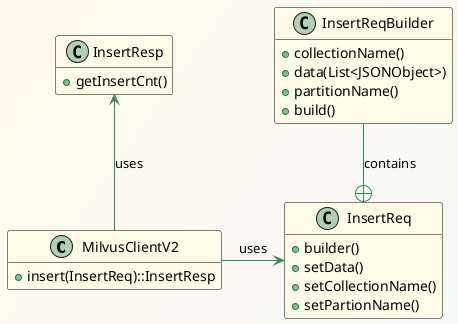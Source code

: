 @startuml
'https://plantuml.com/class-diagram
hide empty attributes
skinparam Handwritten false
skinparam ClassBorderColor black
skinparam BackgroundColor #fffce8/#f8f9fa
skinparam class {
 ArrowColor SeaGreen
 BackgroundColor #fffce8
}

class MilvusClientV2 {
   +insert(InsertReq)::InsertResp
}

class InsertReq {
   +builder()
   +setData()
   +setCollectionName()
   +setPartionName()
}

class InsertResp {
   +getInsertCnt()
}

class InsertReqBuilder {
   +collectionName()
   +data(List<JSONObject>)
   +partitionName()
   +build()
}

InsertReqBuilder -down-+ InsertReq: contains
MilvusClientV2 -right-> InsertReq: uses
MilvusClientV2 -up-> InsertResp: uses
@enduml